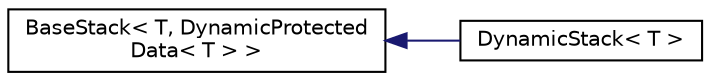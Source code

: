 digraph "Graphical Class Hierarchy"
{
 // LATEX_PDF_SIZE
  edge [fontname="Helvetica",fontsize="10",labelfontname="Helvetica",labelfontsize="10"];
  node [fontname="Helvetica",fontsize="10",shape=record];
  rankdir="LR";
  Node0 [label="BaseStack\< T, DynamicProtected\lData\< T \> \>",height=0.2,width=0.4,color="black", fillcolor="white", style="filled",URL="$classBaseStack.html",tooltip=" "];
  Node0 -> Node1 [dir="back",color="midnightblue",fontsize="10",style="solid",fontname="Helvetica"];
  Node1 [label="DynamicStack\< T \>",height=0.2,width=0.4,color="black", fillcolor="white", style="filled",URL="$classDynamicStack.html",tooltip=" "];
}
